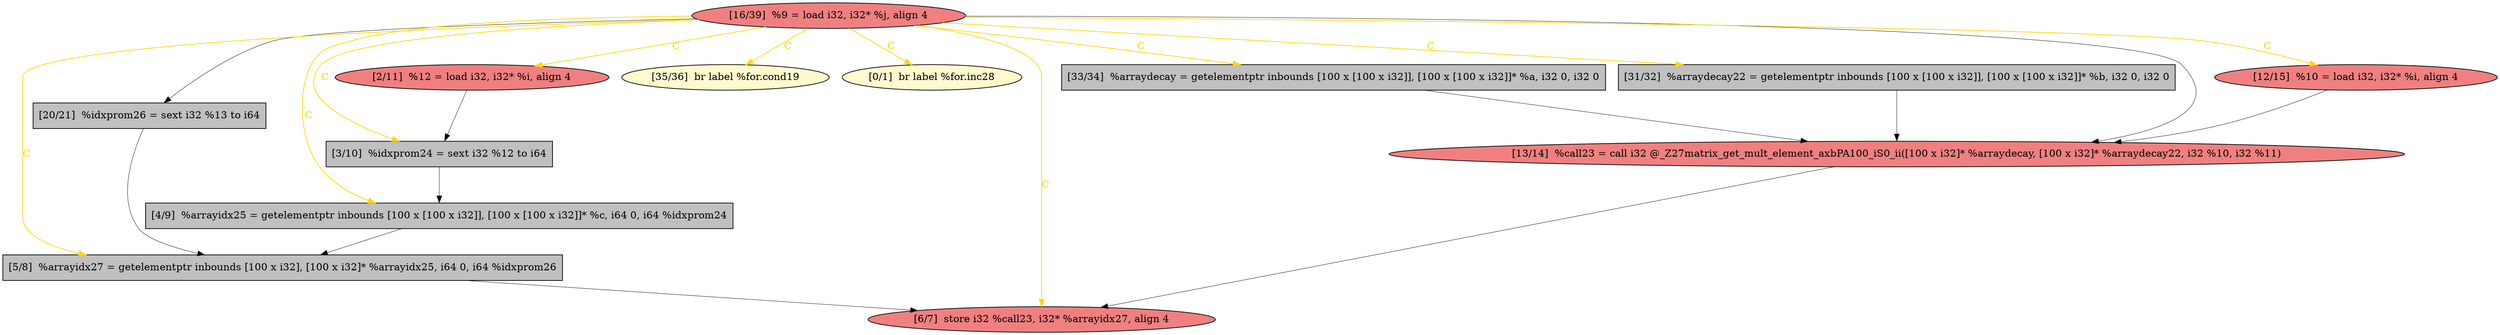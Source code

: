 
digraph G {


node1066 [fillcolor=lightcoral,label="[2/11]  %12 = load i32, i32* %i, align 4",shape=ellipse,style=filled ]
node1068 [fillcolor=grey,label="[20/21]  %idxprom26 = sext i32 %13 to i64",shape=rectangle,style=filled ]
node1067 [fillcolor=lightcoral,label="[13/14]  %call23 = call i32 @_Z27matrix_get_mult_element_axbPA100_iS0_ii([100 x i32]* %arraydecay, [100 x i32]* %arraydecay22, i32 %10, i32 %11)",shape=ellipse,style=filled ]
node1065 [fillcolor=grey,label="[4/9]  %arrayidx25 = getelementptr inbounds [100 x [100 x i32]], [100 x [100 x i32]]* %c, i64 0, i64 %idxprom24",shape=rectangle,style=filled ]
node1063 [fillcolor=grey,label="[5/8]  %arrayidx27 = getelementptr inbounds [100 x i32], [100 x i32]* %arrayidx25, i64 0, i64 %idxprom26",shape=rectangle,style=filled ]
node1062 [fillcolor=lemonchiffon,label="[35/36]  br label %for.cond19",shape=ellipse,style=filled ]
node1064 [fillcolor=lemonchiffon,label="[0/1]  br label %for.inc28",shape=ellipse,style=filled ]
node1057 [fillcolor=lightcoral,label="[16/39]  %9 = load i32, i32* %j, align 4",shape=ellipse,style=filled ]
node1058 [fillcolor=lightcoral,label="[6/7]  store i32 %call23, i32* %arrayidx27, align 4",shape=ellipse,style=filled ]
node1056 [fillcolor=lightcoral,label="[12/15]  %10 = load i32, i32* %i, align 4",shape=ellipse,style=filled ]
node1060 [fillcolor=grey,label="[3/10]  %idxprom24 = sext i32 %12 to i64",shape=rectangle,style=filled ]
node1061 [fillcolor=grey,label="[33/34]  %arraydecay = getelementptr inbounds [100 x [100 x i32]], [100 x [100 x i32]]* %a, i32 0, i32 0",shape=rectangle,style=filled ]
node1059 [fillcolor=grey,label="[31/32]  %arraydecay22 = getelementptr inbounds [100 x [100 x i32]], [100 x [100 x i32]]* %b, i32 0, i32 0",shape=rectangle,style=filled ]

node1057->node1062 [style=solid,color=gold,label="C",penwidth=1.0,fontcolor=gold ]
node1057->node1056 [style=solid,color=gold,label="C",penwidth=1.0,fontcolor=gold ]
node1059->node1067 [style=solid,color=black,label="",penwidth=0.5,fontcolor=black ]
node1068->node1063 [style=solid,color=black,label="",penwidth=0.5,fontcolor=black ]
node1057->node1061 [style=solid,color=gold,label="C",penwidth=1.0,fontcolor=gold ]
node1057->node1059 [style=solid,color=gold,label="C",penwidth=1.0,fontcolor=gold ]
node1057->node1067 [style=solid,color=black,label="",penwidth=0.5,fontcolor=black ]
node1067->node1058 [style=solid,color=black,label="",penwidth=0.5,fontcolor=black ]
node1061->node1067 [style=solid,color=black,label="",penwidth=0.5,fontcolor=black ]
node1057->node1060 [style=solid,color=gold,label="C",penwidth=1.0,fontcolor=gold ]
node1057->node1058 [style=solid,color=gold,label="C",penwidth=1.0,fontcolor=gold ]
node1057->node1065 [style=solid,color=gold,label="C",penwidth=1.0,fontcolor=gold ]
node1057->node1064 [style=solid,color=gold,label="C",penwidth=1.0,fontcolor=gold ]
node1066->node1060 [style=solid,color=black,label="",penwidth=0.5,fontcolor=black ]
node1057->node1066 [style=solid,color=gold,label="C",penwidth=1.0,fontcolor=gold ]
node1065->node1063 [style=solid,color=black,label="",penwidth=0.5,fontcolor=black ]
node1063->node1058 [style=solid,color=black,label="",penwidth=0.5,fontcolor=black ]
node1060->node1065 [style=solid,color=black,label="",penwidth=0.5,fontcolor=black ]
node1056->node1067 [style=solid,color=black,label="",penwidth=0.5,fontcolor=black ]
node1057->node1063 [style=solid,color=gold,label="C",penwidth=1.0,fontcolor=gold ]
node1057->node1068 [style=solid,color=black,label="",penwidth=0.5,fontcolor=black ]


}
